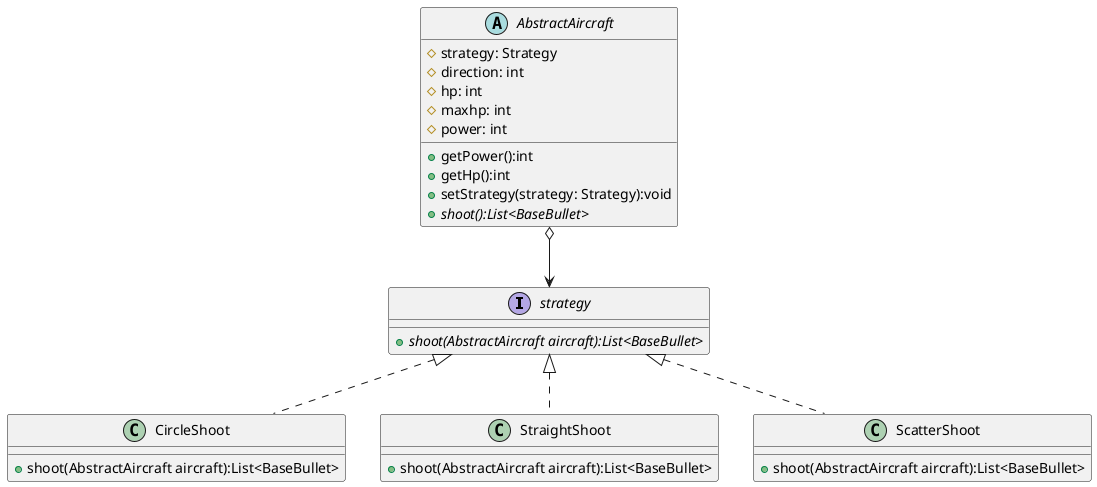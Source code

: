 @startuml
interface strategy
{
    + {abstract} shoot(AbstractAircraft aircraft):List<BaseBullet>
}

class CircleShoot
{
    + shoot(AbstractAircraft aircraft):List<BaseBullet>
}

class StraightShoot
{
    + shoot(AbstractAircraft aircraft):List<BaseBullet>
}

class ScatterShoot
{
    + shoot(AbstractAircraft aircraft):List<BaseBullet>
}

strategy <|.. CircleShoot
strategy <|.. StraightShoot
strategy <|.. ScatterShoot

abstract class AbstractAircraft
{
    # strategy: Strategy
    # direction: int
    # hp: int
    # maxhp: int
    # power: int
    + getPower():int
    + getHp():int
    + setStrategy(strategy: Strategy):void
    + {abstract} shoot():List<BaseBullet>
}

AbstractAircraft o--> strategy



@enduml